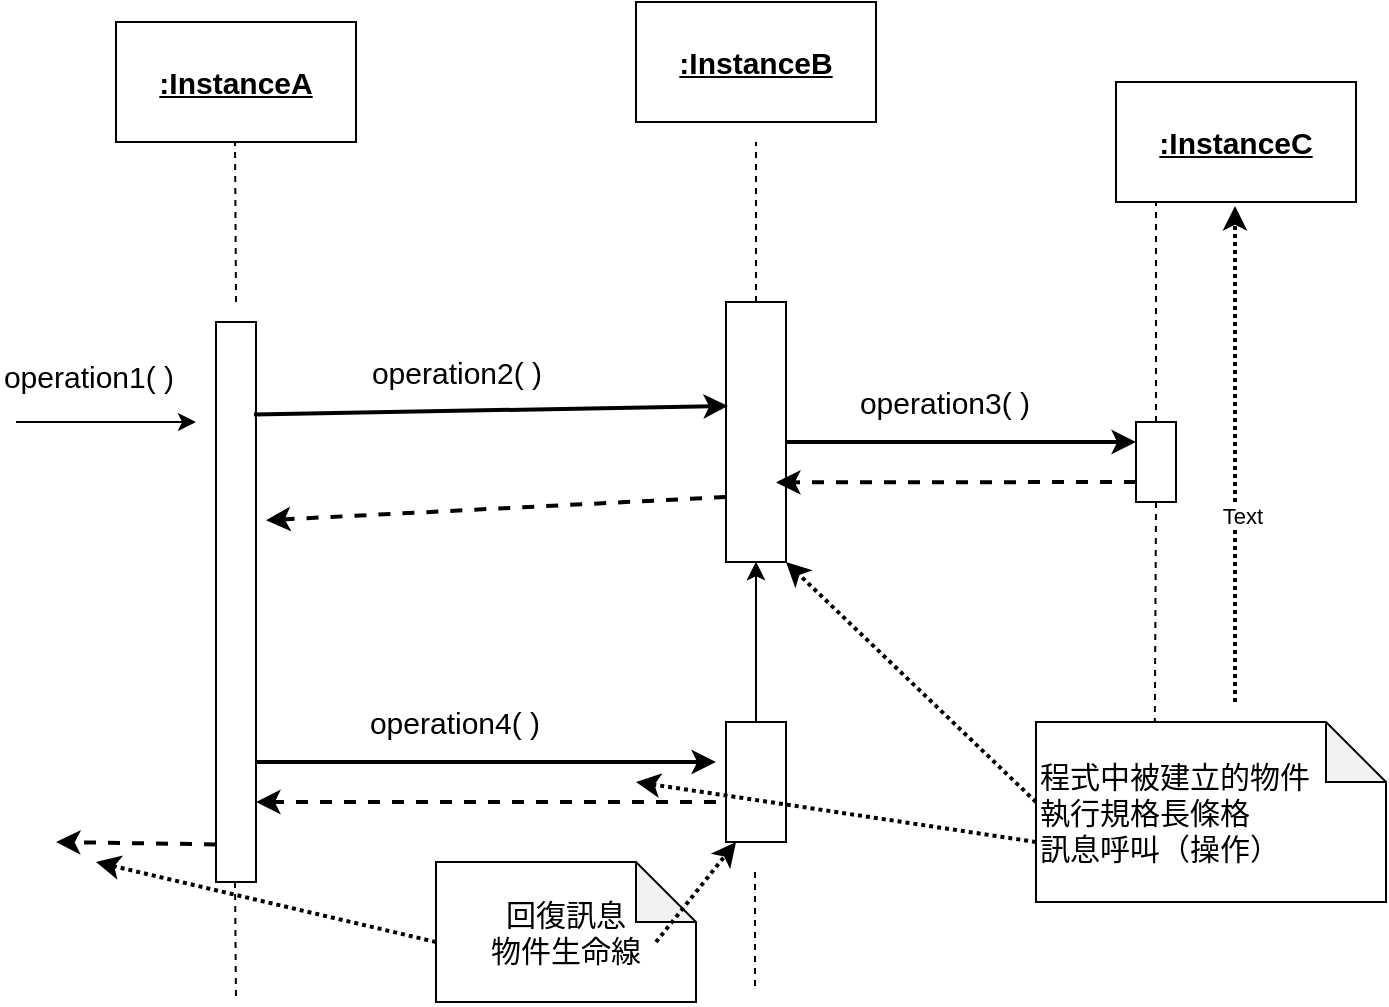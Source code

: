 <mxfile version="24.2.7" type="embed">
    <diagram id="a9KuI1yz1qIAbSVImBj8" name="第1頁">
        <mxGraphModel dx="1130" dy="787" grid="1" gridSize="10" guides="1" tooltips="1" connect="1" arrows="1" fold="1" page="1" pageScale="1" pageWidth="827" pageHeight="1169" math="0" shadow="0">
            <root>
                <mxCell id="0"/>
                <mxCell id="1" parent="0"/>
                <mxCell id="2" value="&lt;b style=&quot;font-size: 15px;&quot;&gt;&lt;u&gt;:InstanceA&lt;/u&gt;&lt;/b&gt;" style="rounded=0;whiteSpace=wrap;html=1;" vertex="1" parent="1">
                    <mxGeometry x="60" y="30" width="120" height="60" as="geometry"/>
                </mxCell>
                <mxCell id="3" value="&lt;b style=&quot;font-size: 15px;&quot;&gt;&lt;u&gt;:InstanceC&lt;/u&gt;&lt;/b&gt;" style="rounded=0;whiteSpace=wrap;html=1;" vertex="1" parent="1">
                    <mxGeometry x="560" y="60" width="120" height="60" as="geometry"/>
                </mxCell>
                <mxCell id="4" value="&lt;b style=&quot;font-size: 15px;&quot;&gt;&lt;u&gt;:InstanceB&lt;/u&gt;&lt;/b&gt;" style="rounded=0;whiteSpace=wrap;html=1;" vertex="1" parent="1">
                    <mxGeometry x="320" y="20" width="120" height="60" as="geometry"/>
                </mxCell>
                <mxCell id="37" value="" style="edgeStyle=none;html=1;" edge="1" parent="1" source="5" target="7">
                    <mxGeometry relative="1" as="geometry"/>
                </mxCell>
                <mxCell id="40" value="" style="edgeStyle=none;html=1;" edge="1" parent="1" source="5" target="7">
                    <mxGeometry relative="1" as="geometry"/>
                </mxCell>
                <mxCell id="5" value="" style="rounded=0;whiteSpace=wrap;html=1;" vertex="1" parent="1">
                    <mxGeometry x="365" y="380" width="30" height="60" as="geometry"/>
                </mxCell>
                <mxCell id="6" value="" style="rounded=0;whiteSpace=wrap;html=1;" vertex="1" parent="1">
                    <mxGeometry x="110" y="180" width="20" height="280" as="geometry"/>
                </mxCell>
                <mxCell id="7" value="" style="rounded=0;whiteSpace=wrap;html=1;" vertex="1" parent="1">
                    <mxGeometry x="365" y="170" width="30" height="130" as="geometry"/>
                </mxCell>
                <mxCell id="8" value="" style="endArrow=none;dashed=1;html=1;fontSize=15;entryX=0.5;entryY=1;entryDx=0;entryDy=0;" edge="1" parent="1">
                    <mxGeometry width="50" height="50" relative="1" as="geometry">
                        <mxPoint x="120" y="170" as="sourcePoint"/>
                        <mxPoint x="119.5" y="90" as="targetPoint"/>
                    </mxGeometry>
                </mxCell>
                <mxCell id="13" value="" style="endArrow=classic;html=1;" edge="1" parent="1">
                    <mxGeometry width="50" height="50" relative="1" as="geometry">
                        <mxPoint x="10" y="230" as="sourcePoint"/>
                        <mxPoint x="100" y="230" as="targetPoint"/>
                    </mxGeometry>
                </mxCell>
                <mxCell id="14" value="operation1( )" style="edgeLabel;html=1;align=center;verticalAlign=middle;resizable=0;points=[];fontSize=15;" vertex="1" connectable="0" parent="1">
                    <mxGeometry x="30.003" y="209.997" as="geometry">
                        <mxPoint x="16" y="-3" as="offset"/>
                    </mxGeometry>
                </mxCell>
                <mxCell id="17" value="回復訊息&lt;br&gt;物件生命線" style="shape=note;whiteSpace=wrap;html=1;backgroundOutline=1;darkOpacity=0.05;fontSize=15;movable=0;resizable=0;rotatable=0;deletable=0;editable=0;connectable=0;" vertex="1" parent="1">
                    <mxGeometry x="220" y="450" width="130" height="70" as="geometry"/>
                </mxCell>
                <mxCell id="18" value="程式中被建立的物件&lt;br&gt;執行規格長條格&lt;br&gt;訊息呼叫（操作）" style="shape=note;whiteSpace=wrap;html=1;backgroundOutline=1;darkOpacity=0.05;fontSize=15;movable=0;resizable=0;rotatable=0;deletable=0;editable=0;connectable=0;align=left;" vertex="1" parent="1">
                    <mxGeometry x="520" y="380" width="175" height="90" as="geometry"/>
                </mxCell>
                <mxCell id="19" value="" style="endArrow=classic;html=1;rounded=1;dashed=1;strokeWidth=2;fontSize=15;dashPattern=1 1;entryX=0.867;entryY=1.037;entryDx=0;entryDy=0;entryPerimeter=0;" edge="1" parent="1">
                    <mxGeometry width="50" height="50" relative="1" as="geometry">
                        <mxPoint x="619.5" y="370" as="sourcePoint"/>
                        <mxPoint x="619.5" y="122" as="targetPoint"/>
                    </mxGeometry>
                </mxCell>
                <mxCell id="20" value="Text" style="edgeLabel;html=1;align=center;verticalAlign=middle;resizable=0;points=[];" vertex="1" connectable="0" parent="19">
                    <mxGeometry x="-0.249" y="-3" relative="1" as="geometry">
                        <mxPoint as="offset"/>
                    </mxGeometry>
                </mxCell>
                <mxCell id="21" value="" style="endArrow=classic;html=1;rounded=1;dashed=1;strokeWidth=2;fontSize=15;dashPattern=1 1;entryX=1;entryY=1;entryDx=0;entryDy=0;" edge="1" parent="1" target="7">
                    <mxGeometry width="50" height="50" relative="1" as="geometry">
                        <mxPoint x="520" y="420" as="sourcePoint"/>
                        <mxPoint x="390" y="340" as="targetPoint"/>
                    </mxGeometry>
                </mxCell>
                <mxCell id="23" value="" style="endArrow=none;dashed=1;html=1;fontSize=15;entryX=0.5;entryY=1;entryDx=0;entryDy=0;" edge="1" parent="1">
                    <mxGeometry width="50" height="50" relative="1" as="geometry">
                        <mxPoint x="380" y="170" as="sourcePoint"/>
                        <mxPoint x="380" y="90" as="targetPoint"/>
                        <Array as="points">
                            <mxPoint x="380" y="150"/>
                        </Array>
                    </mxGeometry>
                </mxCell>
                <mxCell id="24" value="" style="endArrow=none;dashed=1;html=1;fontSize=15;" edge="1" parent="1" target="7">
                    <mxGeometry width="50" height="50" relative="1" as="geometry">
                        <mxPoint x="380" y="370" as="sourcePoint"/>
                        <mxPoint x="380" y="360" as="targetPoint"/>
                    </mxGeometry>
                </mxCell>
                <mxCell id="27" value="" style="endArrow=none;dashed=1;html=1;fontSize=15;exitX=0.5;exitY=1;exitDx=0;exitDy=0;" edge="1" parent="1">
                    <mxGeometry width="50" height="50" relative="1" as="geometry">
                        <mxPoint x="379.5" y="455" as="sourcePoint"/>
                        <mxPoint x="379.5" y="515" as="targetPoint"/>
                    </mxGeometry>
                </mxCell>
                <mxCell id="28" value="" style="endArrow=classic;html=1;rounded=1;dashed=1;strokeWidth=2;fontSize=15;dashPattern=1 1;" edge="1" parent="1">
                    <mxGeometry width="50" height="50" relative="1" as="geometry">
                        <mxPoint x="520" y="440" as="sourcePoint"/>
                        <mxPoint x="320" y="410" as="targetPoint"/>
                    </mxGeometry>
                </mxCell>
                <mxCell id="29" value="" style="endArrow=classic;html=1;fontSize=15;entryX=0.033;entryY=0.4;entryDx=0;entryDy=0;strokeWidth=2;rounded=1;entryPerimeter=0;exitX=0.95;exitY=0.165;exitDx=0;exitDy=0;exitPerimeter=0;" edge="1" parent="1" source="6" target="7">
                    <mxGeometry width="50" height="50" relative="1" as="geometry">
                        <mxPoint x="140" y="240" as="sourcePoint"/>
                        <mxPoint x="340" y="260" as="targetPoint"/>
                    </mxGeometry>
                </mxCell>
                <mxCell id="30" value="operation2( )" style="edgeLabel;html=1;align=center;verticalAlign=middle;resizable=0;points=[];fontSize=15;" vertex="1" connectable="0" parent="29">
                    <mxGeometry x="-0.302" y="-2" relative="1" as="geometry">
                        <mxPoint x="18" y="-22" as="offset"/>
                    </mxGeometry>
                </mxCell>
                <mxCell id="32" value="" style="endArrow=none;dashed=1;html=1;fontSize=15;exitX=0.5;exitY=1;exitDx=0;exitDy=0;" edge="1" parent="1">
                    <mxGeometry width="50" height="50" relative="1" as="geometry">
                        <mxPoint x="119.5" y="460" as="sourcePoint"/>
                        <mxPoint x="120" y="520" as="targetPoint"/>
                        <Array as="points">
                            <mxPoint x="120" y="520"/>
                        </Array>
                    </mxGeometry>
                </mxCell>
                <mxCell id="33" value="" style="endArrow=classic;html=1;rounded=1;dashed=1;strokeWidth=2;fontSize=15;dashPattern=1 1;" edge="1" parent="1">
                    <mxGeometry width="50" height="50" relative="1" as="geometry">
                        <mxPoint x="220" y="490" as="sourcePoint"/>
                        <mxPoint x="50" y="450" as="targetPoint"/>
                    </mxGeometry>
                </mxCell>
                <mxCell id="34" value="" style="endArrow=classic;html=1;rounded=1;strokeWidth=2;fontSize=15;dashed=1;exitX=0;exitY=0.75;exitDx=0;exitDy=0;" edge="1" parent="1">
                    <mxGeometry width="50" height="50" relative="1" as="geometry">
                        <mxPoint x="110" y="441.2" as="sourcePoint"/>
                        <mxPoint x="30" y="440" as="targetPoint"/>
                    </mxGeometry>
                </mxCell>
                <mxCell id="35" value="" style="endArrow=classic;html=1;fontSize=15;strokeWidth=2;rounded=1;" edge="1" parent="1">
                    <mxGeometry width="50" height="50" relative="1" as="geometry">
                        <mxPoint x="130" y="400" as="sourcePoint"/>
                        <mxPoint x="360" y="400" as="targetPoint"/>
                    </mxGeometry>
                </mxCell>
                <mxCell id="36" value="operation4( )" style="edgeLabel;html=1;align=center;verticalAlign=middle;resizable=0;points=[];fontSize=15;" vertex="1" connectable="0" parent="35">
                    <mxGeometry x="-0.302" y="-2" relative="1" as="geometry">
                        <mxPoint x="18" y="-22" as="offset"/>
                    </mxGeometry>
                </mxCell>
                <mxCell id="41" value="" style="endArrow=classic;html=1;rounded=1;strokeWidth=2;fontSize=15;dashed=1;" edge="1" parent="1">
                    <mxGeometry width="50" height="50" relative="1" as="geometry">
                        <mxPoint x="360" y="420" as="sourcePoint"/>
                        <mxPoint x="130" y="420" as="targetPoint"/>
                    </mxGeometry>
                </mxCell>
                <mxCell id="42" value="" style="endArrow=classic;html=1;rounded=1;strokeWidth=2;fontSize=15;dashed=1;exitX=0;exitY=0.75;exitDx=0;exitDy=0;entryX=1.25;entryY=0.354;entryDx=0;entryDy=0;entryPerimeter=0;" edge="1" parent="1" source="7" target="6">
                    <mxGeometry width="50" height="50" relative="1" as="geometry">
                        <mxPoint x="320" y="271.0" as="sourcePoint"/>
                        <mxPoint x="140" y="270" as="targetPoint"/>
                    </mxGeometry>
                </mxCell>
                <mxCell id="43" value="" style="endArrow=none;dashed=1;html=1;fontSize=15;entryX=0.5;entryY=1;entryDx=0;entryDy=0;" edge="1" parent="1">
                    <mxGeometry width="50" height="50" relative="1" as="geometry">
                        <mxPoint x="580" y="230" as="sourcePoint"/>
                        <mxPoint x="580" y="120" as="targetPoint"/>
                    </mxGeometry>
                </mxCell>
                <mxCell id="44" value="" style="rounded=0;whiteSpace=wrap;html=1;fontSize=15;" vertex="1" parent="1">
                    <mxGeometry x="570" y="230" width="20" height="40" as="geometry"/>
                </mxCell>
                <mxCell id="45" value="" style="endArrow=none;dashed=1;html=1;fontSize=15;exitX=0.5;exitY=1;exitDx=0;exitDy=0;" edge="1" parent="1" source="44">
                    <mxGeometry width="50" height="50" relative="1" as="geometry">
                        <mxPoint x="579.41" y="320" as="sourcePoint"/>
                        <mxPoint x="579.41" y="380" as="targetPoint"/>
                    </mxGeometry>
                </mxCell>
                <mxCell id="46" value="" style="endArrow=classic;html=1;fontSize=15;strokeWidth=2;rounded=1;entryX=0;entryY=0.25;entryDx=0;entryDy=0;" edge="1" parent="1" target="44">
                    <mxGeometry width="50" height="50" relative="1" as="geometry">
                        <mxPoint x="395" y="240" as="sourcePoint"/>
                        <mxPoint x="550" y="240" as="targetPoint"/>
                    </mxGeometry>
                </mxCell>
                <mxCell id="47" value="operation3( )" style="edgeLabel;html=1;align=center;verticalAlign=middle;resizable=0;points=[];fontSize=15;" vertex="1" connectable="0" parent="46">
                    <mxGeometry x="-0.302" y="-2" relative="1" as="geometry">
                        <mxPoint x="18" y="-22" as="offset"/>
                    </mxGeometry>
                </mxCell>
                <mxCell id="48" value="" style="endArrow=classic;html=1;rounded=1;strokeWidth=2;fontSize=15;dashed=1;exitX=0;exitY=0.75;exitDx=0;exitDy=0;" edge="1" parent="1">
                    <mxGeometry width="50" height="50" relative="1" as="geometry">
                        <mxPoint x="570" y="260" as="sourcePoint"/>
                        <mxPoint x="390" y="260.2" as="targetPoint"/>
                    </mxGeometry>
                </mxCell>
                <mxCell id="49" value="" style="endArrow=classic;html=1;rounded=1;dashed=1;strokeWidth=2;fontSize=15;dashPattern=1 1;" edge="1" parent="1">
                    <mxGeometry width="50" height="50" relative="1" as="geometry">
                        <mxPoint x="330" y="490" as="sourcePoint"/>
                        <mxPoint x="370" y="440" as="targetPoint"/>
                    </mxGeometry>
                </mxCell>
            </root>
        </mxGraphModel>
    </diagram>
</mxfile>